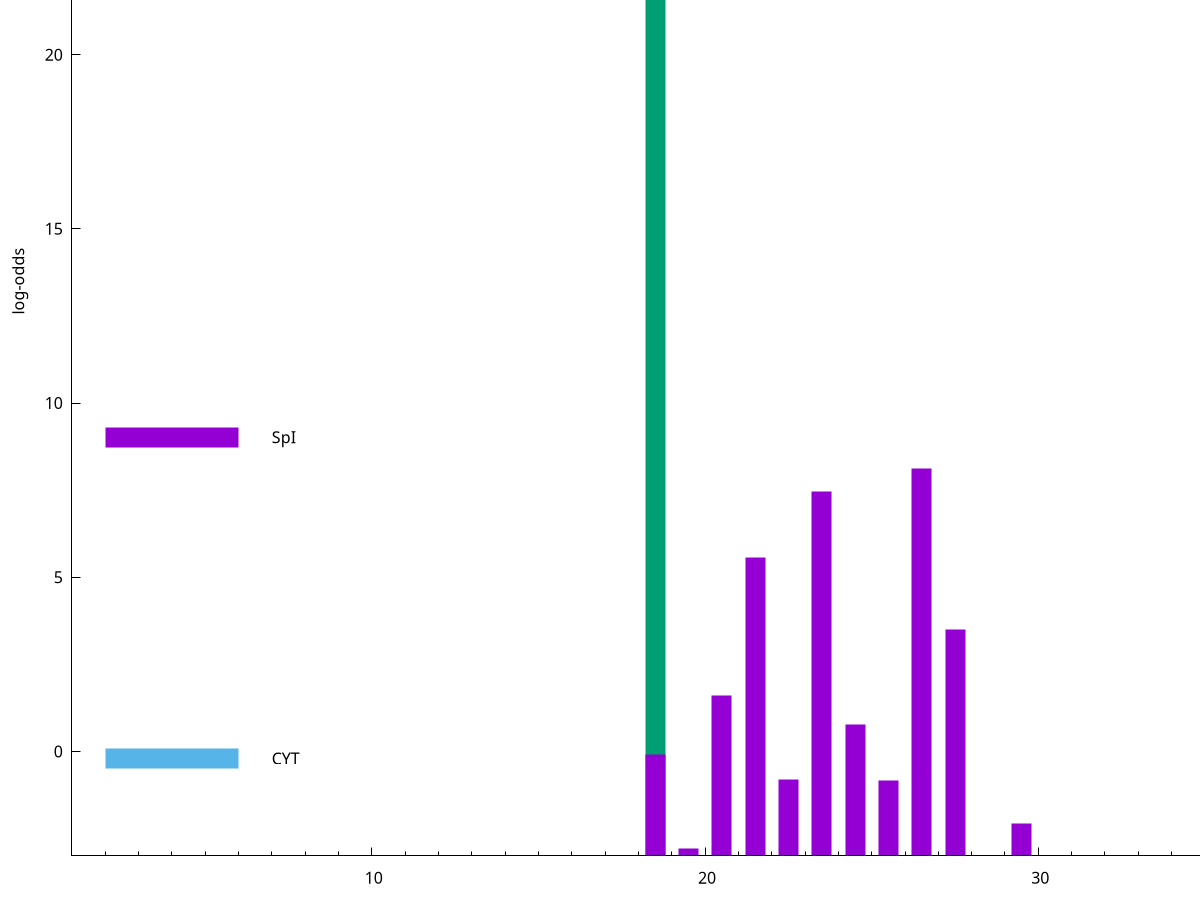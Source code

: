 set title "LipoP predictions for SRR4017915.gff"
set size 2., 1.4
set xrange [1:70] 
set mxtics 10
set yrange [-3:30]
set y2range [0:33]
set ylabel "log-odds"
set term postscript eps color solid "Helvetica" 30
set output "SRR4017915.gff.eps"
set arrow from 2,25.0587 to 6,25.0587 nohead lt 2 lw 20
set label "SpII" at 7,25.0587
set arrow from 2,9.01545 to 6,9.01545 nohead lt 1 lw 20
set label "SpI" at 7,9.01545
set arrow from 2,-0.200913 to 6,-0.200913 nohead lt 3 lw 20
set label "CYT" at 7,-0.200913
set arrow from 2,25.0587 to 6,25.0587 nohead lt 2 lw 20
set label "SpII" at 7,25.0587
# NOTE: The scores below are the log-odds scores with the threshold
# NOTE: subtracted (a hack to make gnuplot make the histogram all
# NOTE: look nice).
plot "-" axes x1y2 title "" with impulses lt 2 lw 20, "-" axes x1y2 title "" with impulses lt 1 lw 20
18.500000 28.058700
e
26.500000 11.111970
23.500000 10.450400
21.500000 8.560550
27.500000 6.506330
20.500000 4.601720
24.500000 3.778401
18.500000 2.922992
22.500000 2.179421
25.500000 2.167894
29.500000 0.917920
19.500000 0.204610
e
exit
